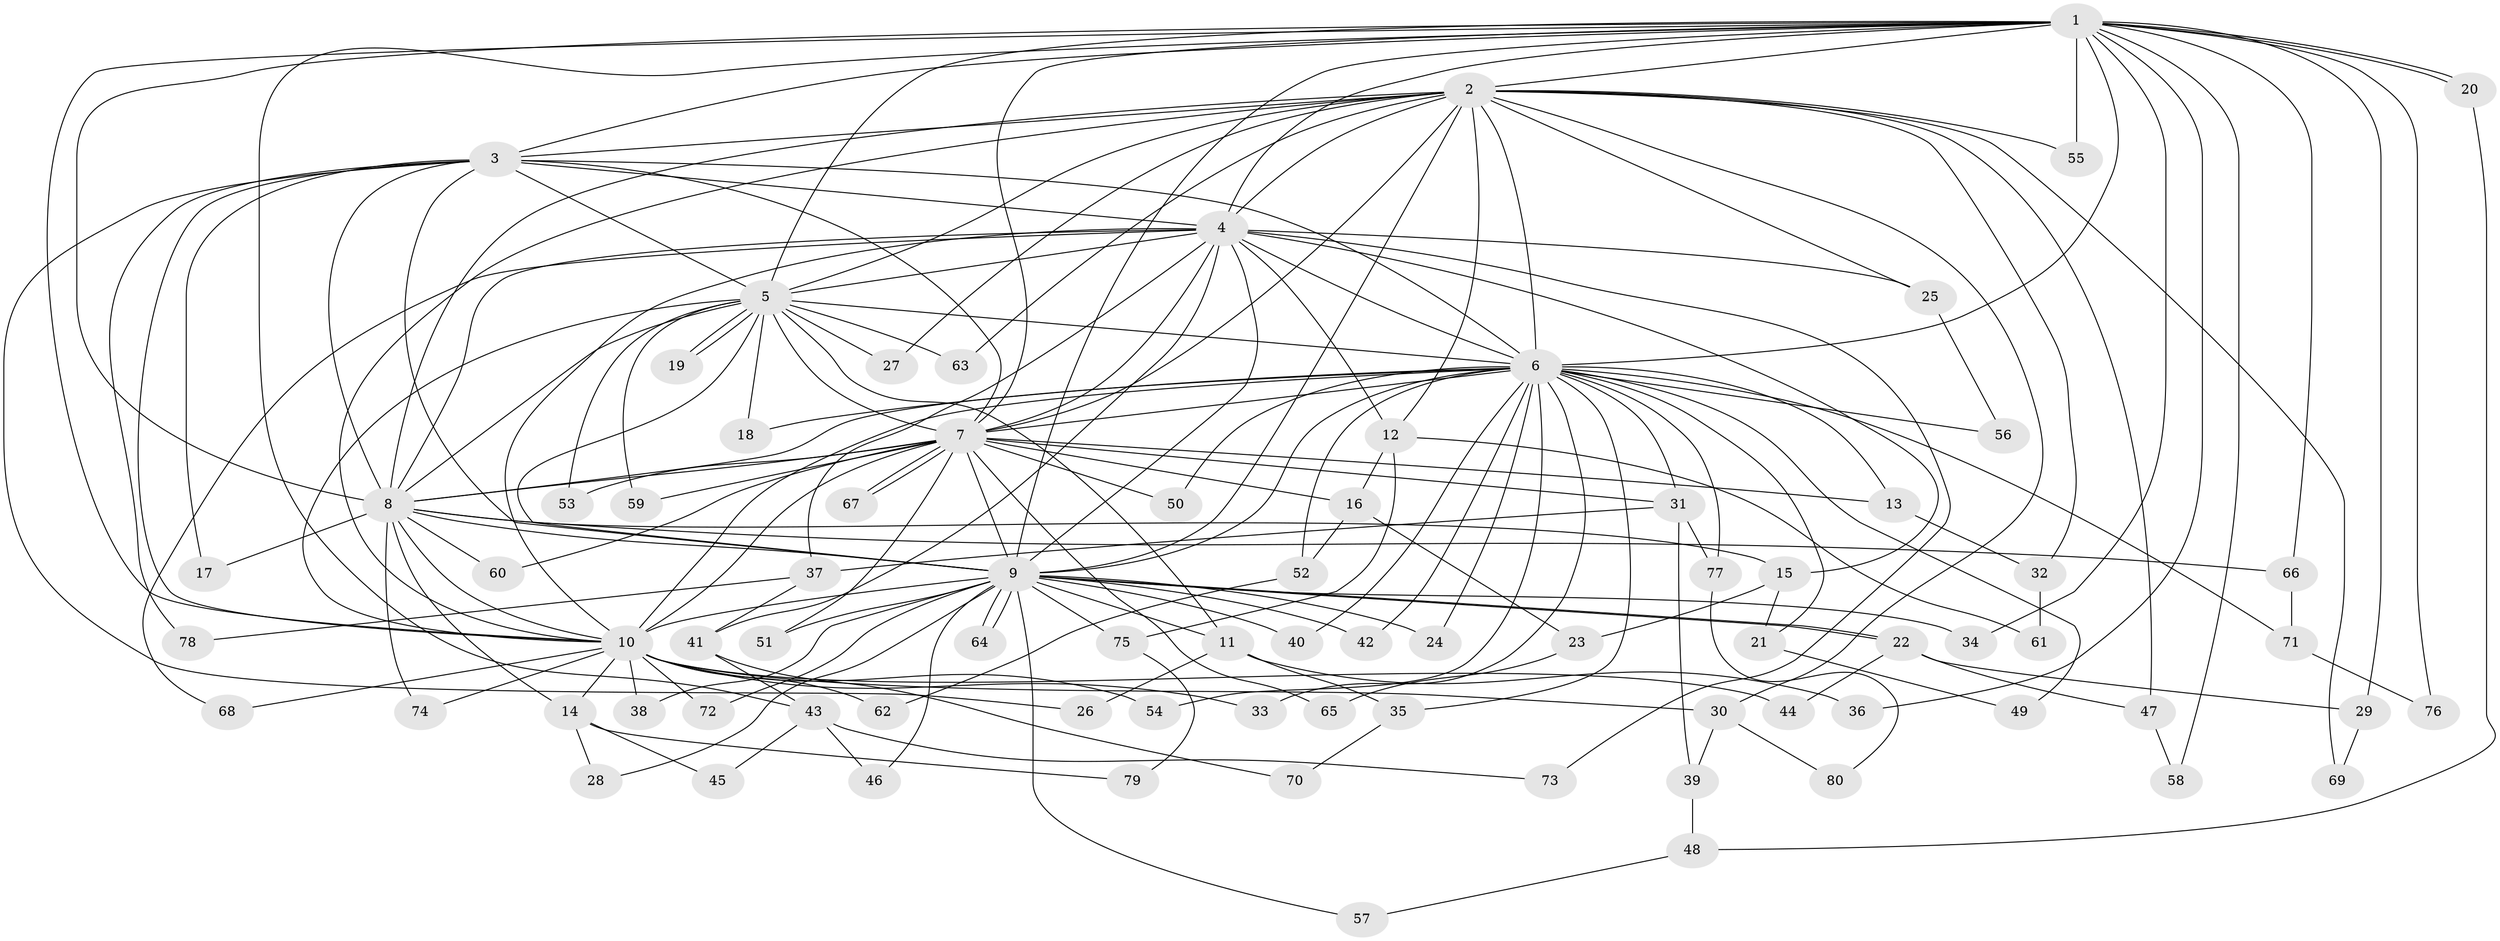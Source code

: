 // Generated by graph-tools (version 1.1) at 2025/49/03/09/25 03:49:35]
// undirected, 80 vertices, 185 edges
graph export_dot {
graph [start="1"]
  node [color=gray90,style=filled];
  1;
  2;
  3;
  4;
  5;
  6;
  7;
  8;
  9;
  10;
  11;
  12;
  13;
  14;
  15;
  16;
  17;
  18;
  19;
  20;
  21;
  22;
  23;
  24;
  25;
  26;
  27;
  28;
  29;
  30;
  31;
  32;
  33;
  34;
  35;
  36;
  37;
  38;
  39;
  40;
  41;
  42;
  43;
  44;
  45;
  46;
  47;
  48;
  49;
  50;
  51;
  52;
  53;
  54;
  55;
  56;
  57;
  58;
  59;
  60;
  61;
  62;
  63;
  64;
  65;
  66;
  67;
  68;
  69;
  70;
  71;
  72;
  73;
  74;
  75;
  76;
  77;
  78;
  79;
  80;
  1 -- 2;
  1 -- 3;
  1 -- 4;
  1 -- 5;
  1 -- 6;
  1 -- 7;
  1 -- 8;
  1 -- 9;
  1 -- 10;
  1 -- 20;
  1 -- 20;
  1 -- 29;
  1 -- 34;
  1 -- 36;
  1 -- 43;
  1 -- 55;
  1 -- 58;
  1 -- 66;
  1 -- 76;
  2 -- 3;
  2 -- 4;
  2 -- 5;
  2 -- 6;
  2 -- 7;
  2 -- 8;
  2 -- 9;
  2 -- 10;
  2 -- 12;
  2 -- 25;
  2 -- 27;
  2 -- 30;
  2 -- 32;
  2 -- 47;
  2 -- 55;
  2 -- 63;
  2 -- 69;
  3 -- 4;
  3 -- 5;
  3 -- 6;
  3 -- 7;
  3 -- 8;
  3 -- 9;
  3 -- 10;
  3 -- 17;
  3 -- 26;
  3 -- 78;
  4 -- 5;
  4 -- 6;
  4 -- 7;
  4 -- 8;
  4 -- 9;
  4 -- 10;
  4 -- 12;
  4 -- 15;
  4 -- 25;
  4 -- 37;
  4 -- 41;
  4 -- 68;
  4 -- 73;
  5 -- 6;
  5 -- 7;
  5 -- 8;
  5 -- 9;
  5 -- 10;
  5 -- 11;
  5 -- 18;
  5 -- 19;
  5 -- 19;
  5 -- 27;
  5 -- 53;
  5 -- 59;
  5 -- 63;
  6 -- 7;
  6 -- 8;
  6 -- 9;
  6 -- 10;
  6 -- 13;
  6 -- 18;
  6 -- 21;
  6 -- 24;
  6 -- 31;
  6 -- 33;
  6 -- 35;
  6 -- 40;
  6 -- 42;
  6 -- 49;
  6 -- 50;
  6 -- 52;
  6 -- 54;
  6 -- 56;
  6 -- 71;
  6 -- 77;
  7 -- 8;
  7 -- 9;
  7 -- 10;
  7 -- 13;
  7 -- 16;
  7 -- 31;
  7 -- 50;
  7 -- 51;
  7 -- 53;
  7 -- 59;
  7 -- 60;
  7 -- 65;
  7 -- 67;
  7 -- 67;
  8 -- 9;
  8 -- 10;
  8 -- 14;
  8 -- 15;
  8 -- 17;
  8 -- 60;
  8 -- 66;
  8 -- 74;
  9 -- 10;
  9 -- 11;
  9 -- 22;
  9 -- 22;
  9 -- 24;
  9 -- 28;
  9 -- 34;
  9 -- 38;
  9 -- 40;
  9 -- 42;
  9 -- 46;
  9 -- 51;
  9 -- 57;
  9 -- 64;
  9 -- 64;
  9 -- 72;
  9 -- 75;
  10 -- 14;
  10 -- 30;
  10 -- 33;
  10 -- 38;
  10 -- 44;
  10 -- 54;
  10 -- 62;
  10 -- 68;
  10 -- 72;
  10 -- 74;
  11 -- 26;
  11 -- 35;
  11 -- 36;
  12 -- 16;
  12 -- 61;
  12 -- 75;
  13 -- 32;
  14 -- 28;
  14 -- 45;
  14 -- 79;
  15 -- 21;
  15 -- 23;
  16 -- 23;
  16 -- 52;
  20 -- 48;
  21 -- 49;
  22 -- 29;
  22 -- 44;
  22 -- 47;
  23 -- 65;
  25 -- 56;
  29 -- 69;
  30 -- 39;
  30 -- 80;
  31 -- 37;
  31 -- 39;
  31 -- 77;
  32 -- 61;
  35 -- 70;
  37 -- 41;
  37 -- 78;
  39 -- 48;
  41 -- 43;
  41 -- 70;
  43 -- 45;
  43 -- 46;
  43 -- 73;
  47 -- 58;
  48 -- 57;
  52 -- 62;
  66 -- 71;
  71 -- 76;
  75 -- 79;
  77 -- 80;
}
